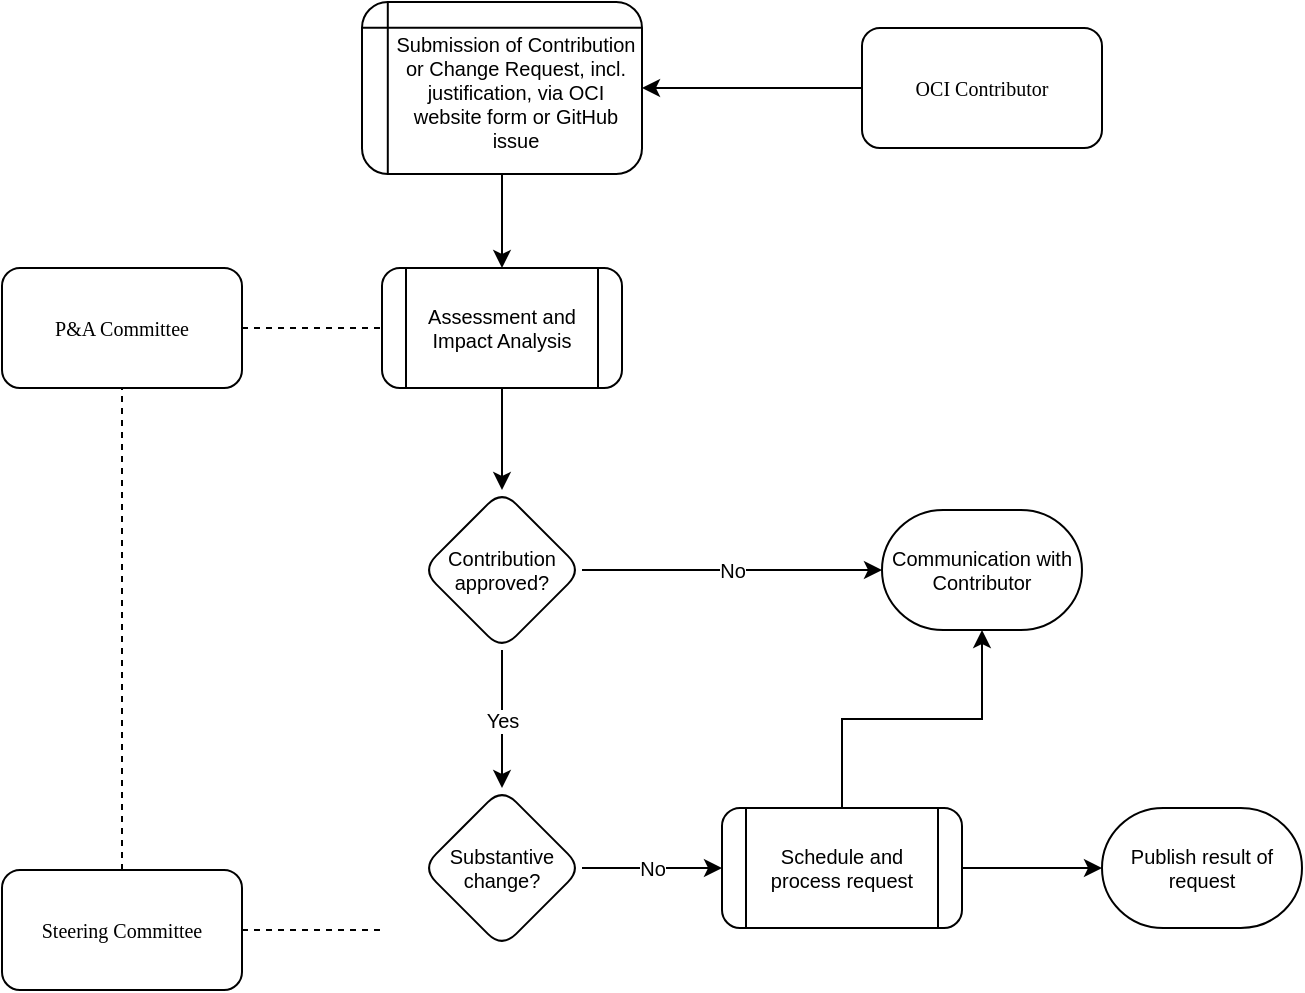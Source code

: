 <mxfile version="17.4.1" type="github">
  <diagram id="WndIDnTmB3kT6Qjz0C7Q" name="Page-1">
    <mxGraphModel dx="811" dy="517" grid="1" gridSize="10" guides="1" tooltips="1" connect="1" arrows="1" fold="1" page="1" pageScale="1" pageWidth="2336" pageHeight="1654" math="0" shadow="0">
      <root>
        <mxCell id="0" />
        <mxCell id="1" parent="0" />
        <mxCell id="oxC0AMpD19ijb4CHMhyV-31" style="edgeStyle=orthogonalEdgeStyle;rounded=0;orthogonalLoop=1;jettySize=auto;html=1;exitX=0;exitY=0.5;exitDx=0;exitDy=0;entryX=1;entryY=0.5;entryDx=0;entryDy=0;" edge="1" parent="1" source="oxC0AMpD19ijb4CHMhyV-3" target="oxC0AMpD19ijb4CHMhyV-7">
          <mxGeometry relative="1" as="geometry" />
        </mxCell>
        <mxCell id="oxC0AMpD19ijb4CHMhyV-3" value="&lt;font style=&quot;font-size: 10px&quot;&gt;OCI Contributor&lt;/font&gt;" style="rounded=1;whiteSpace=wrap;html=1;shadow=0;labelBackgroundColor=none;strokeWidth=1;fontFamily=Verdana;fontSize=8;align=center;" vertex="1" parent="1">
          <mxGeometry x="530" y="110" width="120" height="60" as="geometry" />
        </mxCell>
        <mxCell id="oxC0AMpD19ijb4CHMhyV-7" value="Submission of Contribution or Change Request, incl. justification, via OCI website form or GitHub issue" style="shape=internalStorage;whiteSpace=wrap;html=1;backgroundOutline=1;rounded=1;shadow=0;fontSize=10;spacingLeft=14;spacingTop=4;dx=10;dy=10;" vertex="1" parent="1">
          <mxGeometry x="280" y="97" width="140" height="86" as="geometry" />
        </mxCell>
        <mxCell id="oxC0AMpD19ijb4CHMhyV-8" value="Assessment and Impact Analysis" style="shape=process;whiteSpace=wrap;html=1;backgroundOutline=1;rounded=1;shadow=0;fontSize=10;" vertex="1" parent="1">
          <mxGeometry x="290" y="230" width="120" height="60" as="geometry" />
        </mxCell>
        <mxCell id="oxC0AMpD19ijb4CHMhyV-9" value="&lt;font style=&quot;font-size: 10px&quot;&gt;P&amp;amp;A Committee&lt;/font&gt;" style="rounded=1;whiteSpace=wrap;html=1;shadow=0;labelBackgroundColor=none;strokeWidth=1;fontFamily=Verdana;fontSize=8;align=center;" vertex="1" parent="1">
          <mxGeometry x="100" y="230" width="120" height="60" as="geometry" />
        </mxCell>
        <mxCell id="oxC0AMpD19ijb4CHMhyV-10" value="" style="endArrow=classic;html=1;rounded=0;fontSize=10;exitX=0.5;exitY=1;exitDx=0;exitDy=0;entryX=0.5;entryY=0;entryDx=0;entryDy=0;" edge="1" parent="1" source="oxC0AMpD19ijb4CHMhyV-7" target="oxC0AMpD19ijb4CHMhyV-8">
          <mxGeometry width="50" height="50" relative="1" as="geometry">
            <mxPoint x="450" y="360" as="sourcePoint" />
            <mxPoint x="500" y="310" as="targetPoint" />
          </mxGeometry>
        </mxCell>
        <mxCell id="oxC0AMpD19ijb4CHMhyV-11" value="" style="endArrow=none;html=1;rounded=0;fontSize=10;exitX=1;exitY=0.5;exitDx=0;exitDy=0;entryX=0;entryY=0.5;entryDx=0;entryDy=0;endFill=0;dashed=1;" edge="1" parent="1" source="oxC0AMpD19ijb4CHMhyV-9" target="oxC0AMpD19ijb4CHMhyV-8">
          <mxGeometry width="50" height="50" relative="1" as="geometry">
            <mxPoint x="450" y="311" as="sourcePoint" />
            <mxPoint x="500" y="261" as="targetPoint" />
          </mxGeometry>
        </mxCell>
        <mxCell id="oxC0AMpD19ijb4CHMhyV-12" value="Contribution approved?" style="rhombus;whiteSpace=wrap;html=1;rounded=1;shadow=0;fontSize=10;" vertex="1" parent="1">
          <mxGeometry x="310" y="341" width="80" height="80" as="geometry" />
        </mxCell>
        <mxCell id="oxC0AMpD19ijb4CHMhyV-13" value="" style="endArrow=classic;html=1;rounded=0;fontSize=10;exitX=0.5;exitY=1;exitDx=0;exitDy=0;entryX=0.5;entryY=0;entryDx=0;entryDy=0;" edge="1" parent="1" source="oxC0AMpD19ijb4CHMhyV-8" target="oxC0AMpD19ijb4CHMhyV-12">
          <mxGeometry width="50" height="50" relative="1" as="geometry">
            <mxPoint x="330" y="441" as="sourcePoint" />
            <mxPoint x="380" y="391" as="targetPoint" />
          </mxGeometry>
        </mxCell>
        <mxCell id="oxC0AMpD19ijb4CHMhyV-37" style="edgeStyle=orthogonalEdgeStyle;rounded=0;orthogonalLoop=1;jettySize=auto;html=1;exitX=0.5;exitY=0;exitDx=0;exitDy=0;entryX=0.5;entryY=1;entryDx=0;entryDy=0;entryPerimeter=0;" edge="1" parent="1" source="oxC0AMpD19ijb4CHMhyV-15" target="oxC0AMpD19ijb4CHMhyV-18">
          <mxGeometry relative="1" as="geometry" />
        </mxCell>
        <mxCell id="oxC0AMpD19ijb4CHMhyV-15" value="Schedule and process request" style="shape=process;whiteSpace=wrap;html=1;backgroundOutline=1;rounded=1;shadow=0;fontSize=10;" vertex="1" parent="1">
          <mxGeometry x="460" y="500" width="120" height="60" as="geometry" />
        </mxCell>
        <mxCell id="oxC0AMpD19ijb4CHMhyV-16" value="" style="endArrow=classic;html=1;rounded=0;fontSize=10;exitX=1;exitY=0.5;exitDx=0;exitDy=0;entryX=0;entryY=0.5;entryDx=0;entryDy=0;entryPerimeter=0;" edge="1" parent="1" source="oxC0AMpD19ijb4CHMhyV-12" target="oxC0AMpD19ijb4CHMhyV-18">
          <mxGeometry relative="1" as="geometry">
            <mxPoint x="410" y="451" as="sourcePoint" />
            <mxPoint x="501" y="380" as="targetPoint" />
          </mxGeometry>
        </mxCell>
        <mxCell id="oxC0AMpD19ijb4CHMhyV-17" value="No" style="edgeLabel;resizable=0;html=1;align=center;verticalAlign=middle;rounded=1;shadow=0;fontSize=10;" connectable="0" vertex="1" parent="oxC0AMpD19ijb4CHMhyV-16">
          <mxGeometry relative="1" as="geometry" />
        </mxCell>
        <mxCell id="oxC0AMpD19ijb4CHMhyV-18" value="Communication with Contributor" style="strokeWidth=1;html=1;shape=mxgraph.flowchart.terminator;whiteSpace=wrap;rounded=1;shadow=0;fontSize=10;" vertex="1" parent="1">
          <mxGeometry x="540" y="351" width="100" height="60" as="geometry" />
        </mxCell>
        <mxCell id="oxC0AMpD19ijb4CHMhyV-19" value="" style="endArrow=classic;html=1;rounded=0;fontSize=10;exitX=1;exitY=0.5;exitDx=0;exitDy=0;entryX=0;entryY=0.5;entryDx=0;entryDy=0;entryPerimeter=0;" edge="1" parent="1" source="oxC0AMpD19ijb4CHMhyV-15" target="oxC0AMpD19ijb4CHMhyV-36">
          <mxGeometry width="50" height="50" relative="1" as="geometry">
            <mxPoint x="601" y="451" as="sourcePoint" />
            <mxPoint x="590" y="450" as="targetPoint" />
          </mxGeometry>
        </mxCell>
        <mxCell id="oxC0AMpD19ijb4CHMhyV-20" value="Yes" style="endArrow=classic;html=1;rounded=0;fontSize=10;exitX=0.5;exitY=1;exitDx=0;exitDy=0;entryX=0.5;entryY=0;entryDx=0;entryDy=0;" edge="1" parent="1" source="oxC0AMpD19ijb4CHMhyV-12" target="oxC0AMpD19ijb4CHMhyV-33">
          <mxGeometry relative="1" as="geometry">
            <mxPoint x="350" y="511" as="sourcePoint" />
            <mxPoint x="350" y="531" as="targetPoint" />
          </mxGeometry>
        </mxCell>
        <mxCell id="oxC0AMpD19ijb4CHMhyV-21" value="Yes" style="edgeLabel;resizable=0;html=1;align=center;verticalAlign=middle;rounded=1;shadow=0;fontSize=10;strokeWidth=1;" connectable="0" vertex="1" parent="oxC0AMpD19ijb4CHMhyV-20">
          <mxGeometry relative="1" as="geometry" />
        </mxCell>
        <mxCell id="oxC0AMpD19ijb4CHMhyV-23" value="&lt;font style=&quot;font-size: 10px&quot;&gt;Steering Committee&lt;/font&gt;" style="rounded=1;whiteSpace=wrap;html=1;shadow=0;labelBackgroundColor=none;strokeWidth=1;fontFamily=Verdana;fontSize=8;align=center;" vertex="1" parent="1">
          <mxGeometry x="100" y="531" width="120" height="60" as="geometry" />
        </mxCell>
        <mxCell id="oxC0AMpD19ijb4CHMhyV-24" value="" style="endArrow=none;html=1;rounded=0;fontSize=10;exitX=1;exitY=0.5;exitDx=0;exitDy=0;entryX=0;entryY=0.5;entryDx=0;entryDy=0;endFill=0;dashed=1;" edge="1" parent="1" source="oxC0AMpD19ijb4CHMhyV-23">
          <mxGeometry width="50" height="50" relative="1" as="geometry">
            <mxPoint x="450" y="511" as="sourcePoint" />
            <mxPoint x="290" y="561" as="targetPoint" />
          </mxGeometry>
        </mxCell>
        <mxCell id="oxC0AMpD19ijb4CHMhyV-27" value="" style="endArrow=none;dashed=1;html=1;rounded=0;fontSize=10;entryX=0.5;entryY=1;entryDx=0;entryDy=0;exitX=0.5;exitY=0;exitDx=0;exitDy=0;" edge="1" parent="1" source="oxC0AMpD19ijb4CHMhyV-23" target="oxC0AMpD19ijb4CHMhyV-9">
          <mxGeometry width="50" height="50" relative="1" as="geometry">
            <mxPoint x="290" y="530" as="sourcePoint" />
            <mxPoint x="720" y="360" as="targetPoint" />
          </mxGeometry>
        </mxCell>
        <mxCell id="oxC0AMpD19ijb4CHMhyV-33" value="Substantive change?" style="rhombus;whiteSpace=wrap;html=1;rounded=1;shadow=0;fontSize=10;" vertex="1" parent="1">
          <mxGeometry x="310" y="490" width="80" height="80" as="geometry" />
        </mxCell>
        <mxCell id="oxC0AMpD19ijb4CHMhyV-34" value="" style="endArrow=classic;html=1;rounded=0;fontSize=10;exitX=1;exitY=0.5;exitDx=0;exitDy=0;entryX=0;entryY=0.5;entryDx=0;entryDy=0;" edge="1" parent="1" source="oxC0AMpD19ijb4CHMhyV-33" target="oxC0AMpD19ijb4CHMhyV-15">
          <mxGeometry relative="1" as="geometry">
            <mxPoint x="400" y="391" as="sourcePoint" />
            <mxPoint x="370" y="610" as="targetPoint" />
          </mxGeometry>
        </mxCell>
        <mxCell id="oxC0AMpD19ijb4CHMhyV-35" value="No" style="edgeLabel;resizable=0;html=1;align=center;verticalAlign=middle;rounded=1;shadow=0;fontSize=10;" connectable="0" vertex="1" parent="oxC0AMpD19ijb4CHMhyV-34">
          <mxGeometry relative="1" as="geometry" />
        </mxCell>
        <mxCell id="oxC0AMpD19ijb4CHMhyV-36" value="Publish result of request" style="strokeWidth=1;html=1;shape=mxgraph.flowchart.terminator;whiteSpace=wrap;rounded=1;shadow=0;fontSize=10;" vertex="1" parent="1">
          <mxGeometry x="650" y="500" width="100" height="60" as="geometry" />
        </mxCell>
      </root>
    </mxGraphModel>
  </diagram>
</mxfile>
